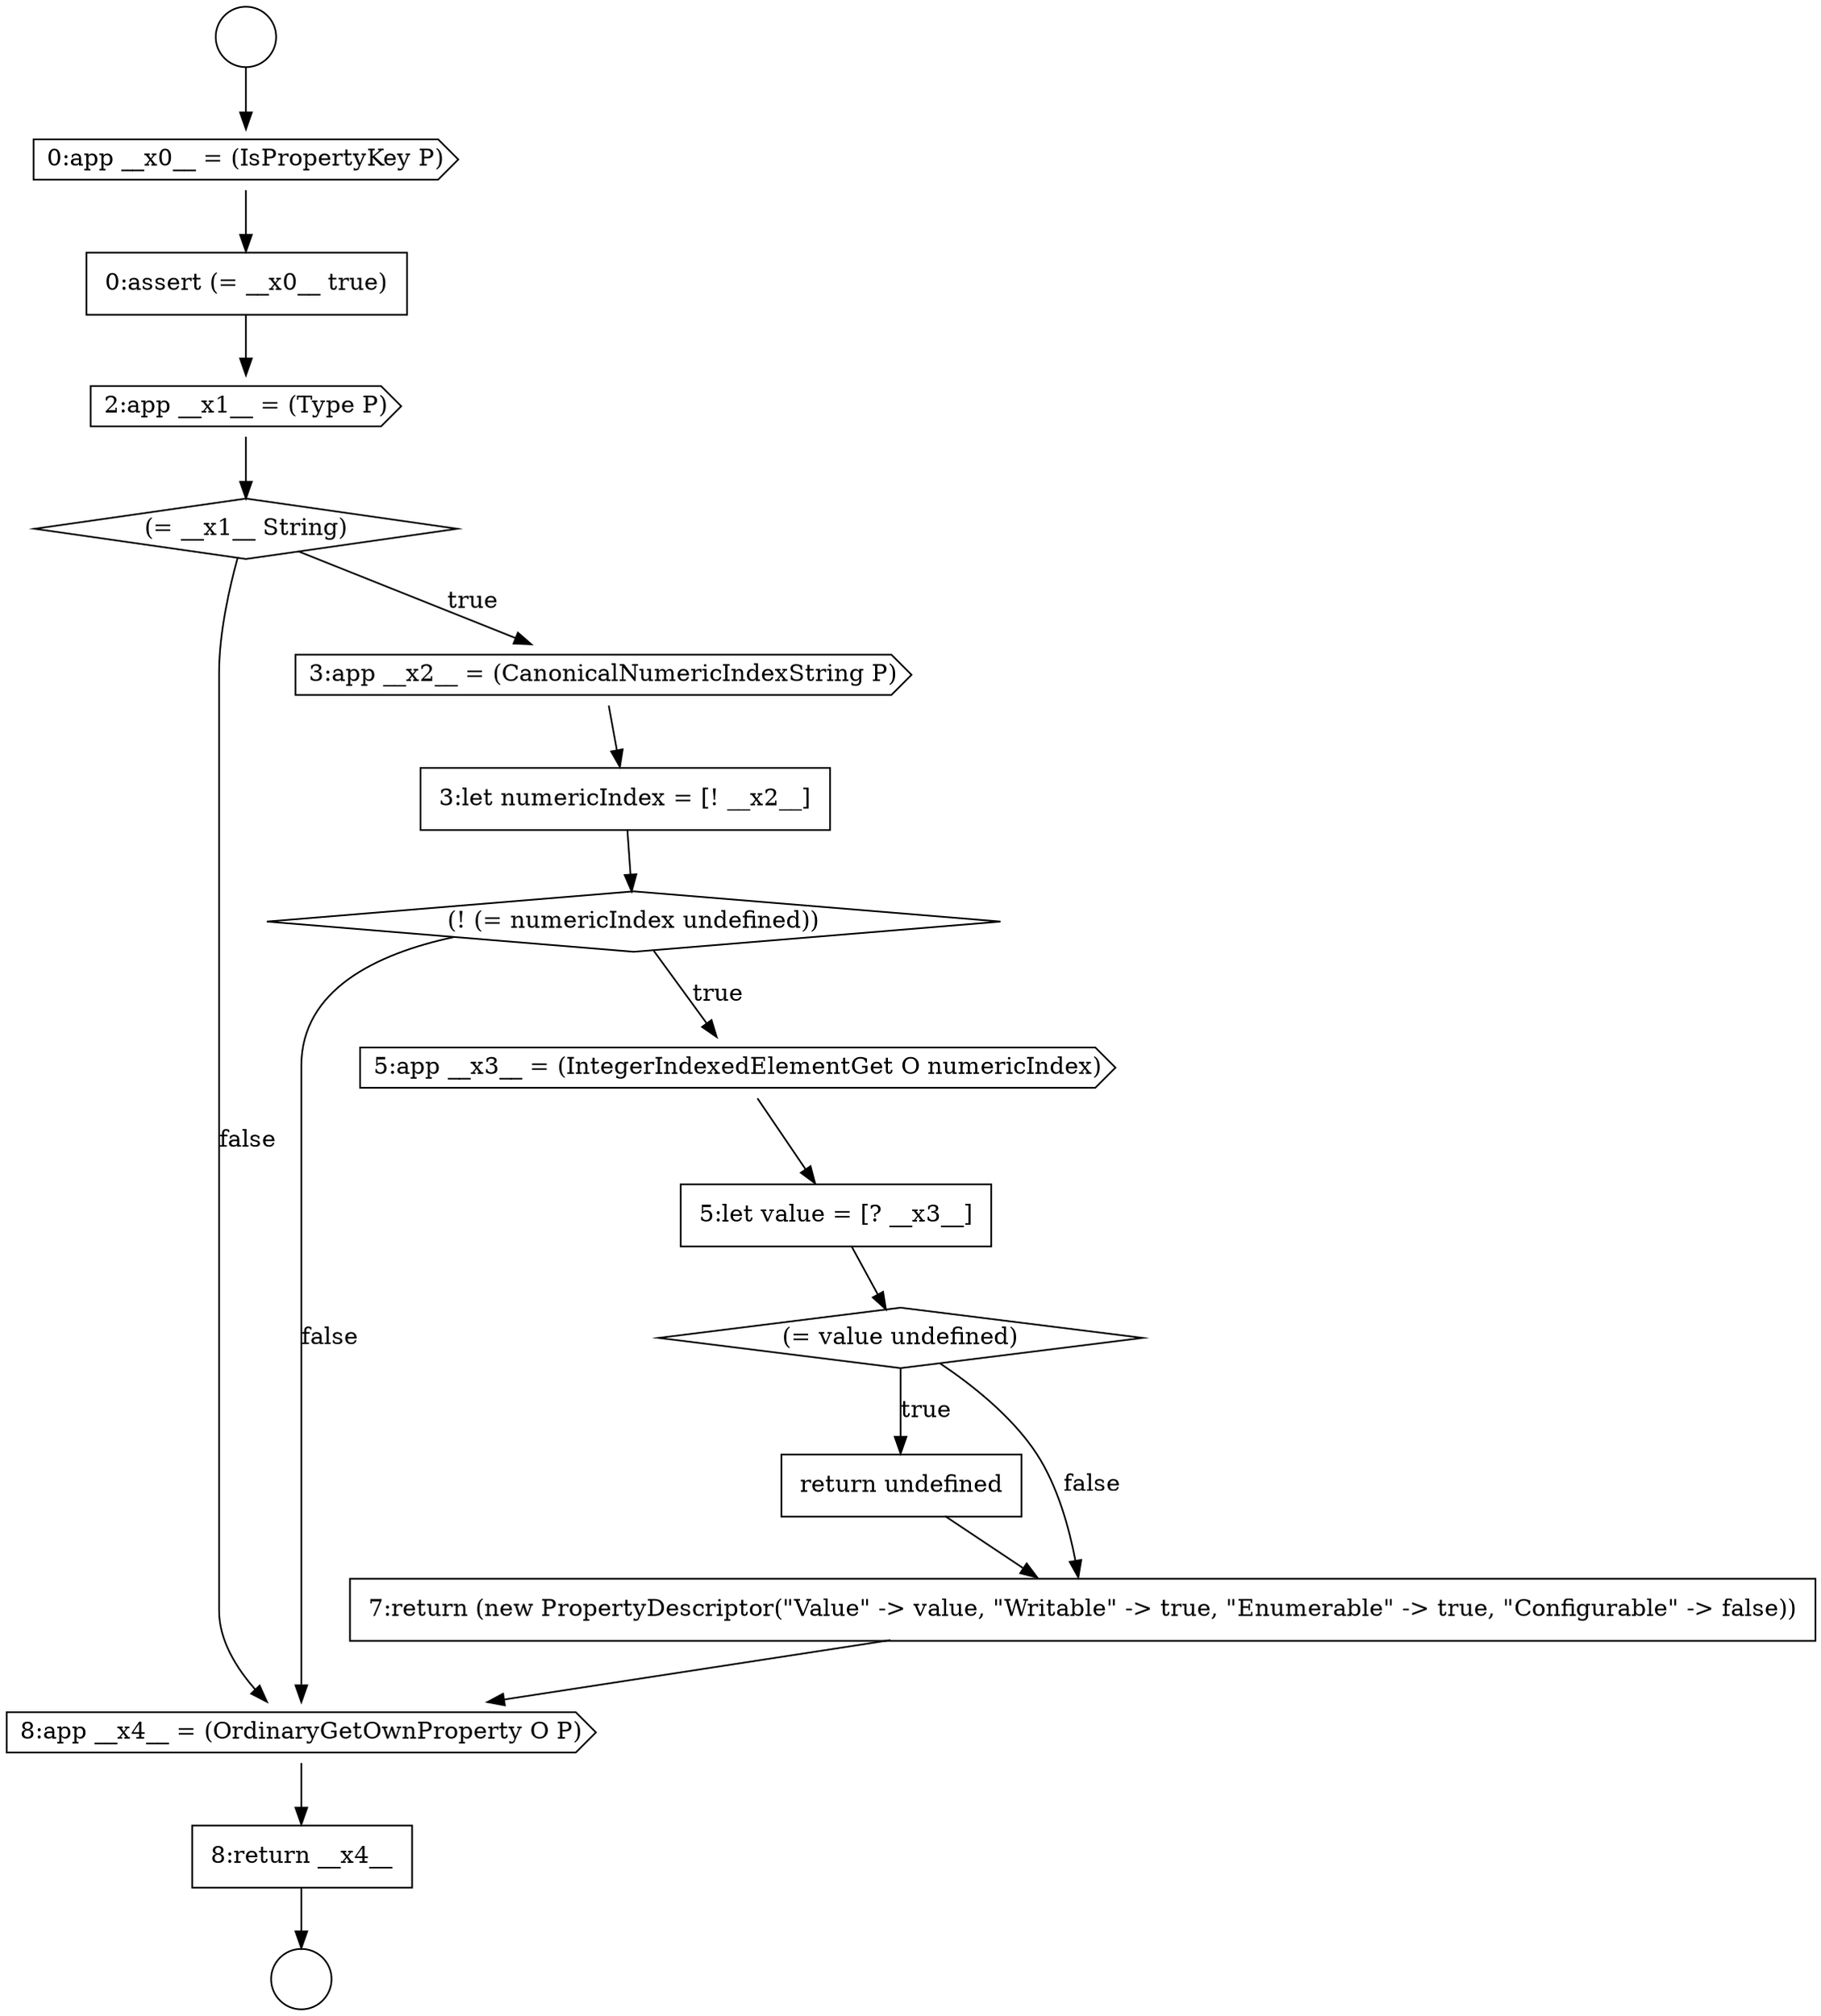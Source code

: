 digraph {
  node2612 [shape=diamond, label=<<font color="black">(! (= numericIndex undefined))</font>> color="black" fillcolor="white" style=filled]
  node2607 [shape=none, margin=0, label=<<font color="black">
    <table border="0" cellborder="1" cellspacing="0" cellpadding="10">
      <tr><td align="left">0:assert (= __x0__ true)</td></tr>
    </table>
  </font>> color="black" fillcolor="white" style=filled]
  node2616 [shape=none, margin=0, label=<<font color="black">
    <table border="0" cellborder="1" cellspacing="0" cellpadding="10">
      <tr><td align="left">return undefined</td></tr>
    </table>
  </font>> color="black" fillcolor="white" style=filled]
  node2618 [shape=cds, label=<<font color="black">8:app __x4__ = (OrdinaryGetOwnProperty O P)</font>> color="black" fillcolor="white" style=filled]
  node2606 [shape=cds, label=<<font color="black">0:app __x0__ = (IsPropertyKey P)</font>> color="black" fillcolor="white" style=filled]
  node2609 [shape=diamond, label=<<font color="black">(= __x1__ String)</font>> color="black" fillcolor="white" style=filled]
  node2613 [shape=cds, label=<<font color="black">5:app __x3__ = (IntegerIndexedElementGet O numericIndex)</font>> color="black" fillcolor="white" style=filled]
  node2617 [shape=none, margin=0, label=<<font color="black">
    <table border="0" cellborder="1" cellspacing="0" cellpadding="10">
      <tr><td align="left">7:return (new PropertyDescriptor(&quot;Value&quot; -&gt; value, &quot;Writable&quot; -&gt; true, &quot;Enumerable&quot; -&gt; true, &quot;Configurable&quot; -&gt; false))</td></tr>
    </table>
  </font>> color="black" fillcolor="white" style=filled]
  node2614 [shape=none, margin=0, label=<<font color="black">
    <table border="0" cellborder="1" cellspacing="0" cellpadding="10">
      <tr><td align="left">5:let value = [? __x3__]</td></tr>
    </table>
  </font>> color="black" fillcolor="white" style=filled]
  node2611 [shape=none, margin=0, label=<<font color="black">
    <table border="0" cellborder="1" cellspacing="0" cellpadding="10">
      <tr><td align="left">3:let numericIndex = [! __x2__]</td></tr>
    </table>
  </font>> color="black" fillcolor="white" style=filled]
  node2608 [shape=cds, label=<<font color="black">2:app __x1__ = (Type P)</font>> color="black" fillcolor="white" style=filled]
  node2604 [shape=circle label=" " color="black" fillcolor="white" style=filled]
  node2619 [shape=none, margin=0, label=<<font color="black">
    <table border="0" cellborder="1" cellspacing="0" cellpadding="10">
      <tr><td align="left">8:return __x4__</td></tr>
    </table>
  </font>> color="black" fillcolor="white" style=filled]
  node2615 [shape=diamond, label=<<font color="black">(= value undefined)</font>> color="black" fillcolor="white" style=filled]
  node2605 [shape=circle label=" " color="black" fillcolor="white" style=filled]
  node2610 [shape=cds, label=<<font color="black">3:app __x2__ = (CanonicalNumericIndexString P)</font>> color="black" fillcolor="white" style=filled]
  node2619 -> node2605 [ color="black"]
  node2615 -> node2616 [label=<<font color="black">true</font>> color="black"]
  node2615 -> node2617 [label=<<font color="black">false</font>> color="black"]
  node2612 -> node2613 [label=<<font color="black">true</font>> color="black"]
  node2612 -> node2618 [label=<<font color="black">false</font>> color="black"]
  node2616 -> node2617 [ color="black"]
  node2604 -> node2606 [ color="black"]
  node2614 -> node2615 [ color="black"]
  node2618 -> node2619 [ color="black"]
  node2610 -> node2611 [ color="black"]
  node2609 -> node2610 [label=<<font color="black">true</font>> color="black"]
  node2609 -> node2618 [label=<<font color="black">false</font>> color="black"]
  node2608 -> node2609 [ color="black"]
  node2607 -> node2608 [ color="black"]
  node2613 -> node2614 [ color="black"]
  node2611 -> node2612 [ color="black"]
  node2617 -> node2618 [ color="black"]
  node2606 -> node2607 [ color="black"]
}
